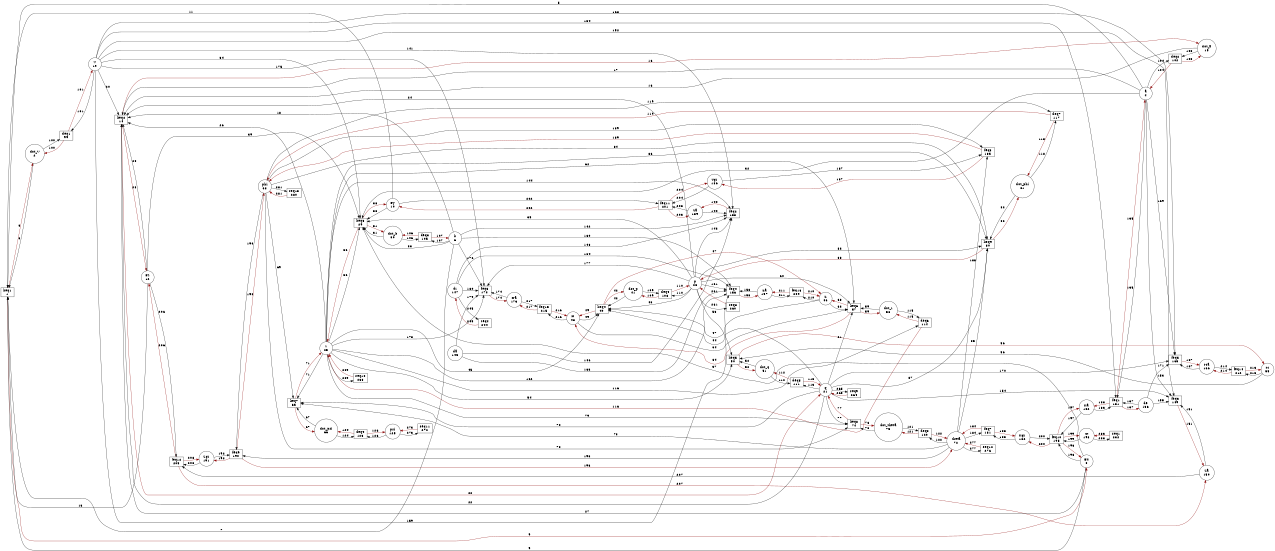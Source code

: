 digraph G {
rankdir = LR;
size ="8.5"
node [shape = box, fillcolor = white, style = filled, label="keq1
1"]; keq1;
node [shape = box, fillcolor = white, style = filled, label="keq2
14"]; keq2;
node [shape = box, fillcolor = white, style = filled, label="keq3
29"]; keq3;
node [shape = box, fillcolor = white, style = filled, label="keq4
40"]; keq4;
node [shape = box, fillcolor = white, style = filled, label="keq5
50"]; keq5;
node [shape = box, fillcolor = white, style = filled, label="keq6
57"]; keq6;
node [shape = box, fillcolor = white, style = filled, label="keq7
65"]; keq7;
node [shape = box, fillcolor = white, style = filled, label="keq8
74"]; keq8;
node [shape = box, fillcolor = white, style = filled, label="keq9
80"]; keq9;
node [shape = box, fillcolor = white, style = filled, label="deq1
99"]; deq1;
node [shape = box, fillcolor = white, style = filled, label="deq2
102"]; deq2;
node [shape = box, fillcolor = white, style = filled, label="deq3
105"]; deq3;
node [shape = box, fillcolor = white, style = filled, label="deq4
108"]; deq4;
node [shape = box, fillcolor = white, style = filled, label="deq5
111"]; deq5;
node [shape = box, fillcolor = white, style = filled, label="deq6
114"]; deq6;
node [shape = box, fillcolor = white, style = filled, label="deq7
117"]; deq7;
node [shape = box, fillcolor = white, style = filled, label="deq8
120"]; deq8;
node [shape = box, fillcolor = white, style = filled, label="deq9
123"]; deq9;
node [shape = box, fillcolor = white, style = filled, label="feq1
131"]; feq1;
node [shape = box, fillcolor = white, style = filled, label="feq2
138"]; feq2;
node [shape = box, fillcolor = white, style = filled, label="feq3
149"]; feq3;
node [shape = box, fillcolor = white, style = filled, label="feq4
156"]; feq4;
node [shape = box, fillcolor = white, style = filled, label="feq5
165"]; feq5;
node [shape = box, fillcolor = white, style = filled, label="feq6
172"]; feq6;
node [shape = box, fillcolor = white, style = filled, label="feq7
181"]; feq7;
node [shape = box, fillcolor = white, style = filled, label="feq8
185"]; feq8;
node [shape = box, fillcolor = white, style = filled, label="feq9
190"]; feq9;
node [shape = box, fillcolor = white, style = filled, label="feq10
195"]; feq10;
node [shape = box, fillcolor = white, style = filled, label="feq11
201"]; feq11;
node [shape = box, fillcolor = white, style = filled, label="feq12
205"]; feq12;
node [shape = box, fillcolor = white, style = filled, label="feq13
209"]; feq13;
node [shape = box, fillcolor = white, style = filled, label="feq14
212"]; feq14;
node [shape = box, fillcolor = white, style = filled, label="feq15
215"]; feq15;
node [shape = box, fillcolor = white, style = filled, label="seq1
232"]; seq1;
node [shape = box, fillcolor = white, style = filled, label="seq4
244"]; seq4;
node [shape = box, fillcolor = white, style = filled, label="seq8
260"]; seq8;
node [shape = box, fillcolor = white, style = filled, label="seq9
264"]; seq9;
node [shape = box, fillcolor = white, style = filled, label="seq10
268"]; seq10;
node [shape = box, fillcolor = white, style = filled, label="seq11
272"]; seq11;
node [shape = box, fillcolor = white, style = filled, label="seq12
276"]; seq12;
node [shape = box, fillcolor = white, style = filled, label="seq13
280"]; seq13;
node [shape = circle, fillcolor = white, style = filled, label="dot_V
2"]; dot_V;
node [shape = circle, fillcolor = white, style = filled, label="a
4"]; a;
node [shape = circle, fillcolor = white, style = filled, label="b
6"]; b;
node [shape = circle, fillcolor = white, style = filled, label="Fx
8"]; Fx;
node [shape = circle, fillcolor = white, style = filled, label="Fy
10"]; Fy;
node [shape = circle, fillcolor = white, style = filled, label="Fz
12"]; Fz;
node [shape = circle, fillcolor = white, style = filled, label="dot_a
15"]; dot_a;
node [shape = circle, fillcolor = white, style = filled, label="V
19"]; V;
node [shape = circle, fillcolor = white, style = filled, label="q
21"]; q;
node [shape = circle, fillcolor = white, style = filled, label="p
23"]; p;
node [shape = circle, fillcolor = white, style = filled, label="r
25"]; r;
node [shape = circle, fillcolor = white, style = filled, label="dot_b
30"]; dot_b;
node [shape = circle, fillcolor = white, style = filled, label="dot_p
41"]; dot_p;
node [shape = circle, fillcolor = white, style = filled, label="L
46"]; L;
node [shape = circle, fillcolor = white, style = filled, label="N
48"]; N;
node [shape = circle, fillcolor = white, style = filled, label="dot_q
51"]; dot_q;
node [shape = circle, fillcolor = white, style = filled, label="M
55"]; M;
node [shape = circle, fillcolor = white, style = filled, label="dot_r
58"]; dot_r;
node [shape = circle, fillcolor = white, style = filled, label="dot_psi
66"]; dot_psi;
node [shape = circle, fillcolor = white, style = filled, label="phi
68"]; phi;
node [shape = circle, fillcolor = white, style = filled, label="theta
72"]; theta;
node [shape = circle, fillcolor = white, style = filled, label="dot_theta
75"]; dot_theta;
node [shape = circle, fillcolor = white, style = filled, label="dot_phi
81"]; dot_phi;
node [shape = circle, fillcolor = white, style = filled, label="psi
125"]; psi;
node [shape = circle, fillcolor = white, style = filled, label="Xa
132"]; Xa;
node [shape = circle, fillcolor = white, style = filled, label="de
136"]; de;
node [shape = circle, fillcolor = white, style = filled, label="Ya
139"]; Ya;
node [shape = circle, fillcolor = white, style = filled, label="da
145"]; da;
node [shape = circle, fillcolor = white, style = filled, label="dr
147"]; dr;
node [shape = circle, fillcolor = white, style = filled, label="Za
150"]; Za;
node [shape = circle, fillcolor = white, style = filled, label="La
157"]; La;
node [shape = circle, fillcolor = white, style = filled, label="Ma
166"]; Ma;
node [shape = circle, fillcolor = white, style = filled, label="Na
173"]; Na;
node [shape = circle, fillcolor = white, style = filled, label="Xgr
182"]; Xgr;
node [shape = circle, fillcolor = white, style = filled, label="Ygr
186"]; Ygr;
node [shape = circle, fillcolor = white, style = filled, label="Zgr
191"]; Zgr;
node [shape = circle, fillcolor = white, style = filled, label="Xt
198"]; Xt;
keq1 -> dot_V [penwidth = 1, label = "3", color = red4 ];
dot_V -> keq1 [penwidth = 1, label = "3"];
a -> keq1 [penwidth = 1, label = "5"];
b -> keq1 [penwidth = 1, label = "7"];
keq1 -> Fx [penwidth = 1, label = "9", color = red4 ];
Fx -> keq1 [penwidth = 1, label = "9"];
Fy -> keq1 [penwidth = 1, label = "11"];
Fz -> keq1 [penwidth = 1, label = "13"];
keq2 -> dot_a [penwidth = 1, label = "16", color = red4 ];
dot_a -> keq2 [penwidth = 1, label = "16"];
a -> keq2 [penwidth = 1, label = "17"];
b -> keq2 [penwidth = 1, label = "18"];
V -> keq2 [penwidth = 1, label = "20"];
keq2 -> q [penwidth = 1, label = "22", color = red4 ];
q -> keq2 [penwidth = 1, label = "22"];
p -> keq2 [penwidth = 1, label = "24"];
r -> keq2 [penwidth = 1, label = "26"];
Fx -> keq2 [penwidth = 1, label = "27"];
keq2 -> Fz [penwidth = 1, label = "28", color = red4 ];
Fz -> keq2 [penwidth = 1, label = "28"];
keq3 -> dot_b [penwidth = 1, label = "31", color = red4 ];
dot_b -> keq3 [penwidth = 1, label = "31"];
a -> keq3 [penwidth = 1, label = "32"];
b -> keq3 [penwidth = 1, label = "33"];
V -> keq3 [penwidth = 1, label = "34"];
p -> keq3 [penwidth = 1, label = "35"];
keq3 -> r [penwidth = 1, label = "36", color = red4 ];
r -> keq3 [penwidth = 1, label = "36"];
Fx -> keq3 [penwidth = 1, label = "37"];
keq3 -> Fy [penwidth = 1, label = "38", color = red4 ];
Fy -> keq3 [penwidth = 1, label = "38"];
Fz -> keq3 [penwidth = 1, label = "39"];
keq4 -> dot_p [penwidth = 1, label = "42", color = red4 ];
dot_p -> keq4 [penwidth = 1, label = "42"];
p -> keq4 [penwidth = 1, label = "43"];
q -> keq4 [penwidth = 1, label = "44"];
r -> keq4 [penwidth = 1, label = "45"];
keq4 -> L [penwidth = 1, label = "47", color = red4 ];
L -> keq4 [penwidth = 1, label = "47"];
keq4 -> N [penwidth = 1, label = "49", color = red4 ];
N -> keq4 [penwidth = 1, label = "49"];
keq5 -> dot_q [penwidth = 1, label = "52", color = red4 ];
dot_q -> keq5 [penwidth = 1, label = "52"];
p -> keq5 [penwidth = 1, label = "53"];
r -> keq5 [penwidth = 1, label = "54"];
keq5 -> M [penwidth = 1, label = "56", color = red4 ];
M -> keq5 [penwidth = 1, label = "56"];
keq6 -> dot_r [penwidth = 1, label = "59", color = red4 ];
dot_r -> keq6 [penwidth = 1, label = "59"];
p -> keq6 [penwidth = 1, label = "60"];
q -> keq6 [penwidth = 1, label = "61"];
r -> keq6 [penwidth = 1, label = "62"];
keq6 -> L [penwidth = 1, label = "63", color = red4 ];
L -> keq6 [penwidth = 1, label = "63"];
keq6 -> N [penwidth = 1, label = "64", color = red4 ];
N -> keq6 [penwidth = 1, label = "64"];
keq7 -> dot_psi [penwidth = 1, label = "67", color = red4 ];
dot_psi -> keq7 [penwidth = 1, label = "67"];
phi -> keq7 [penwidth = 1, label = "69"];
q -> keq7 [penwidth = 1, label = "70"];
keq7 -> r [penwidth = 1, label = "71", color = red4 ];
r -> keq7 [penwidth = 1, label = "71"];
theta -> keq7 [penwidth = 1, label = "73"];
keq8 -> dot_theta [penwidth = 1, label = "76", color = red4 ];
dot_theta -> keq8 [penwidth = 1, label = "76"];
keq8 -> q [penwidth = 1, label = "77", color = red4 ];
q -> keq8 [penwidth = 1, label = "77"];
phi -> keq8 [penwidth = 1, label = "78"];
r -> keq8 [penwidth = 1, label = "79"];
keq9 -> dot_phi [penwidth = 1, label = "82", color = red4 ];
dot_phi -> keq9 [penwidth = 1, label = "82"];
keq9 -> p [penwidth = 1, label = "83", color = red4 ];
p -> keq9 [penwidth = 1, label = "83"];
phi -> keq9 [penwidth = 1, label = "84"];
theta -> keq9 [penwidth = 1, label = "85"];
r -> keq9 [penwidth = 1, label = "86"];
q -> keq9 [penwidth = 1, label = "87"];
deq1 -> dot_V [penwidth = 1, label = "100", color = red4 ];
dot_V -> deq1 [penwidth = 1, label = "100"];
deq1 -> V [penwidth = 1, label = "101", color = red4 ];
V -> deq1 [penwidth = 1, label = "101"];
deq2 -> dot_a [penwidth = 1, label = "103", color = red4 ];
dot_a -> deq2 [penwidth = 1, label = "103"];
deq2 -> a [penwidth = 1, label = "104", color = red4 ];
a -> deq2 [penwidth = 1, label = "104"];
deq3 -> dot_b [penwidth = 1, label = "106", color = red4 ];
dot_b -> deq3 [penwidth = 1, label = "106"];
deq3 -> b [penwidth = 1, label = "107", color = red4 ];
b -> deq3 [penwidth = 1, label = "107"];
deq4 -> dot_p [penwidth = 1, label = "109", color = red4 ];
dot_p -> deq4 [penwidth = 1, label = "109"];
deq4 -> p [penwidth = 1, label = "110", color = red4 ];
p -> deq4 [penwidth = 1, label = "110"];
deq5 -> dot_q [penwidth = 1, label = "112", color = red4 ];
dot_q -> deq5 [penwidth = 1, label = "112"];
deq5 -> q [penwidth = 1, label = "113", color = red4 ];
q -> deq5 [penwidth = 1, label = "113"];
deq6 -> dot_r [penwidth = 1, label = "115", color = red4 ];
dot_r -> deq6 [penwidth = 1, label = "115"];
deq6 -> r [penwidth = 1, label = "116", color = red4 ];
r -> deq6 [penwidth = 1, label = "116"];
deq7 -> dot_phi [penwidth = 1, label = "118", color = red4 ];
dot_phi -> deq7 [penwidth = 1, label = "118"];
deq7 -> phi [penwidth = 1, label = "119", color = red4 ];
phi -> deq7 [penwidth = 1, label = "119"];
deq8 -> dot_theta [penwidth = 1, label = "121", color = red4 ];
dot_theta -> deq8 [penwidth = 1, label = "121"];
deq8 -> theta [penwidth = 1, label = "122", color = red4 ];
theta -> deq8 [penwidth = 1, label = "122"];
deq9 -> dot_psi [penwidth = 1, label = "124", color = red4 ];
dot_psi -> deq9 [penwidth = 1, label = "124"];
deq9 -> psi [penwidth = 1, label = "126", color = red4 ];
psi -> deq9 [penwidth = 1, label = "126"];
feq1 -> Xa [penwidth = 1, label = "133", color = red4 ];
Xa -> feq1 [penwidth = 1, label = "133"];
V -> feq1 [penwidth = 1, label = "134"];
feq1 -> a [penwidth = 1, label = "135", color = red4 ];
a -> feq1 [penwidth = 1, label = "135"];
feq1 -> de [penwidth = 1, label = "137", color = red4 ];
de -> feq1 [penwidth = 1, label = "137"];
feq2 -> Ya [penwidth = 1, label = "140", color = red4 ];
Ya -> feq2 [penwidth = 1, label = "140"];
V -> feq2 [penwidth = 1, label = "141"];
b -> feq2 [penwidth = 1, label = "142"];
p -> feq2 [penwidth = 1, label = "143"];
r -> feq2 [penwidth = 1, label = "144"];
da -> feq2 [penwidth = 1, label = "146"];
dr -> feq2 [penwidth = 1, label = "148"];
feq3 -> Za [penwidth = 1, label = "151", color = red4 ];
Za -> feq3 [penwidth = 1, label = "151"];
V -> feq3 [penwidth = 1, label = "152"];
a -> feq3 [penwidth = 1, label = "153"];
q -> feq3 [penwidth = 1, label = "154"];
de -> feq3 [penwidth = 1, label = "155"];
feq4 -> La [penwidth = 1, label = "158", color = red4 ];
La -> feq4 [penwidth = 1, label = "158"];
V -> feq4 [penwidth = 1, label = "159"];
b -> feq4 [penwidth = 1, label = "160"];
p -> feq4 [penwidth = 1, label = "161"];
r -> feq4 [penwidth = 1, label = "162"];
da -> feq4 [penwidth = 1, label = "163"];
dr -> feq4 [penwidth = 1, label = "164"];
feq5 -> Ma [penwidth = 1, label = "167", color = red4 ];
Ma -> feq5 [penwidth = 1, label = "167"];
V -> feq5 [penwidth = 1, label = "168"];
a -> feq5 [penwidth = 1, label = "169"];
q -> feq5 [penwidth = 1, label = "170"];
de -> feq5 [penwidth = 1, label = "171"];
feq6 -> Na [penwidth = 1, label = "174", color = red4 ];
Na -> feq6 [penwidth = 1, label = "174"];
V -> feq6 [penwidth = 1, label = "175"];
b -> feq6 [penwidth = 1, label = "176"];
p -> feq6 [penwidth = 1, label = "177"];
r -> feq6 [penwidth = 1, label = "178"];
da -> feq6 [penwidth = 1, label = "179"];
dr -> feq6 [penwidth = 1, label = "180"];
feq7 -> Xgr [penwidth = 1, label = "183", color = red4 ];
Xgr -> feq7 [penwidth = 1, label = "183"];
feq7 -> theta [penwidth = 1, label = "184", color = red4 ];
theta -> feq7 [penwidth = 1, label = "184"];
feq8 -> Ygr [penwidth = 1, label = "187", color = red4 ];
Ygr -> feq8 [penwidth = 1, label = "187"];
theta -> feq8 [penwidth = 1, label = "188"];
feq8 -> phi [penwidth = 1, label = "189", color = red4 ];
phi -> feq8 [penwidth = 1, label = "189"];
feq9 -> Zgr [penwidth = 1, label = "192", color = red4 ];
Zgr -> feq9 [penwidth = 1, label = "192"];
feq9 -> theta [penwidth = 1, label = "193", color = red4 ];
theta -> feq9 [penwidth = 1, label = "193"];
feq9 -> phi [penwidth = 1, label = "194", color = red4 ];
phi -> feq9 [penwidth = 1, label = "194"];
feq10 -> Fx [penwidth = 1, label = "196", color = red4 ];
Fx -> feq10 [penwidth = 1, label = "196"];
feq10 -> Xa [penwidth = 1, label = "197", color = red4 ];
Xa -> feq10 [penwidth = 1, label = "197"];
feq10 -> Xt [penwidth = 1, label = "199", color = red4 ];
Xt -> feq10 [penwidth = 1, label = "199"];
feq10 -> Xgr [penwidth = 1, label = "200", color = red4 ];
Xgr -> feq10 [penwidth = 1, label = "200"];
feq11 -> Fy [penwidth = 1, label = "202", color = red4 ];
Fy -> feq11 [penwidth = 1, label = "202"];
feq11 -> Ya [penwidth = 1, label = "203", color = red4 ];
Ya -> feq11 [penwidth = 1, label = "203"];
feq11 -> Ygr [penwidth = 1, label = "204", color = red4 ];
Ygr -> feq11 [penwidth = 1, label = "204"];
feq12 -> Fz [penwidth = 1, label = "206", color = red4 ];
Fz -> feq12 [penwidth = 1, label = "206"];
feq12 -> Za [penwidth = 1, label = "207", color = red4 ];
Za -> feq12 [penwidth = 1, label = "207"];
feq12 -> Zgr [penwidth = 1, label = "208", color = red4 ];
Zgr -> feq12 [penwidth = 1, label = "208"];
feq13 -> L [penwidth = 1, label = "210", color = red4 ];
L -> feq13 [penwidth = 1, label = "210"];
feq13 -> La [penwidth = 1, label = "211", color = red4 ];
La -> feq13 [penwidth = 1, label = "211"];
feq14 -> M [penwidth = 1, label = "213", color = red4 ];
M -> feq14 [penwidth = 1, label = "213"];
feq14 -> Ma [penwidth = 1, label = "214", color = red4 ];
Ma -> feq14 [penwidth = 1, label = "214"];
feq15 -> N [penwidth = 1, label = "216", color = red4 ];
N -> feq15 [penwidth = 1, label = "216"];
feq15 -> Na [penwidth = 1, label = "217", color = red4 ];
Na -> feq15 [penwidth = 1, label = "217"];
seq1 -> Xt [penwidth = 1, label = "233", color = red4 ];
Xt -> seq1 [penwidth = 1, label = "233"];
seq4 -> dr [penwidth = 1, label = "245", color = red4 ];
dr -> seq4 [penwidth = 1, label = "245"];
seq8 -> p [penwidth = 1, label = "261", color = red4 ];
p -> seq8 [penwidth = 1, label = "261"];
seq9 -> q [penwidth = 1, label = "265", color = red4 ];
q -> seq9 [penwidth = 1, label = "265"];
seq10 -> r [penwidth = 1, label = "269", color = red4 ];
r -> seq10 [penwidth = 1, label = "269"];
seq11 -> psi [penwidth = 1, label = "273", color = red4 ];
psi -> seq11 [penwidth = 1, label = "273"];
seq12 -> theta [penwidth = 1, label = "277", color = red4 ];
theta -> seq12 [penwidth = 1, label = "277"];
seq13 -> phi [penwidth = 1, label = "281", color = red4 ];
phi -> seq13 [penwidth = 1, label = "281"];
}

